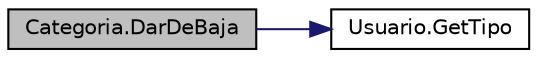 digraph "Categoria.DarDeBaja"
{
 // INTERACTIVE_SVG=YES
 // LATEX_PDF_SIZE
  edge [fontname="Helvetica",fontsize="10",labelfontname="Helvetica",labelfontsize="10"];
  node [fontname="Helvetica",fontsize="10",shape=record];
  rankdir="LR";
  Node1 [label="Categoria.DarDeBaja",height=0.2,width=0.4,color="black", fillcolor="grey75", style="filled", fontcolor="black",tooltip="Método para dar de baja la categoría."];
  Node1 -> Node2 [color="midnightblue",fontsize="10",style="solid",fontname="Helvetica"];
  Node2 [label="Usuario.GetTipo",height=0.2,width=0.4,color="black", fillcolor="white", style="filled",URL="$classUsuario.html#aa70b73e1281e3dd34903a37fc426108f",tooltip="Checkea que tipo de usuario es, puede ser Administrador, Trabajador o Empleador."];
}
